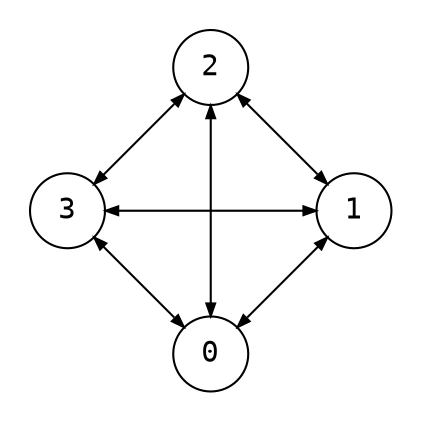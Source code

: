 digraph {
    node [shape=circle, fontname="monospace"];
    edge [arrowsize=0.6];
    layout=circo;
    pad=0.2;

    0 -> {1, 2, 3} [dir="both"];
    1 -> {2, 3} [dir="both"];
    2 -> 3 [dir="both"];
}